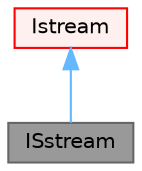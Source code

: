 digraph "ISstream"
{
 // LATEX_PDF_SIZE
  bgcolor="transparent";
  edge [fontname=Helvetica,fontsize=10,labelfontname=Helvetica,labelfontsize=10];
  node [fontname=Helvetica,fontsize=10,shape=box,height=0.2,width=0.4];
  Node1 [id="Node000001",label="ISstream",height=0.2,width=0.4,color="gray40", fillcolor="grey60", style="filled", fontcolor="black",tooltip="Generic input stream using a standard (STL) stream."];
  Node2 -> Node1 [id="edge1_Node000001_Node000002",dir="back",color="steelblue1",style="solid",tooltip=" "];
  Node2 [id="Node000002",label="Istream",height=0.2,width=0.4,color="red", fillcolor="#FFF0F0", style="filled",URL="$classFoam_1_1Istream.html",tooltip="An Istream is an abstract base class for all input systems (streams, files, token lists etc)...."];
}
